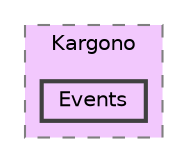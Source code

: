 digraph "Events"
{
 // LATEX_PDF_SIZE
  bgcolor="transparent";
  edge [fontname=Helvetica,fontsize=10,labelfontname=Helvetica,labelfontsize=10];
  node [fontname=Helvetica,fontsize=10,shape=box,height=0.2,width=0.4];
  compound=true
  subgraph clusterdir_7e5cb1b5695315adb194a974e0500647 {
    graph [ bgcolor="#f2c8fd", pencolor="grey50", label="Kargono", fontname=Helvetica,fontsize=10 style="filled,dashed", URL="dir_7e5cb1b5695315adb194a974e0500647.html",tooltip=""]
  dir_af97dddd89dd18ecb1ed343b3863434e [label="Events", fillcolor="#f2c8fd", color="grey25", style="filled,bold", URL="dir_af97dddd89dd18ecb1ed343b3863434e.html",tooltip=""];
  }
}
